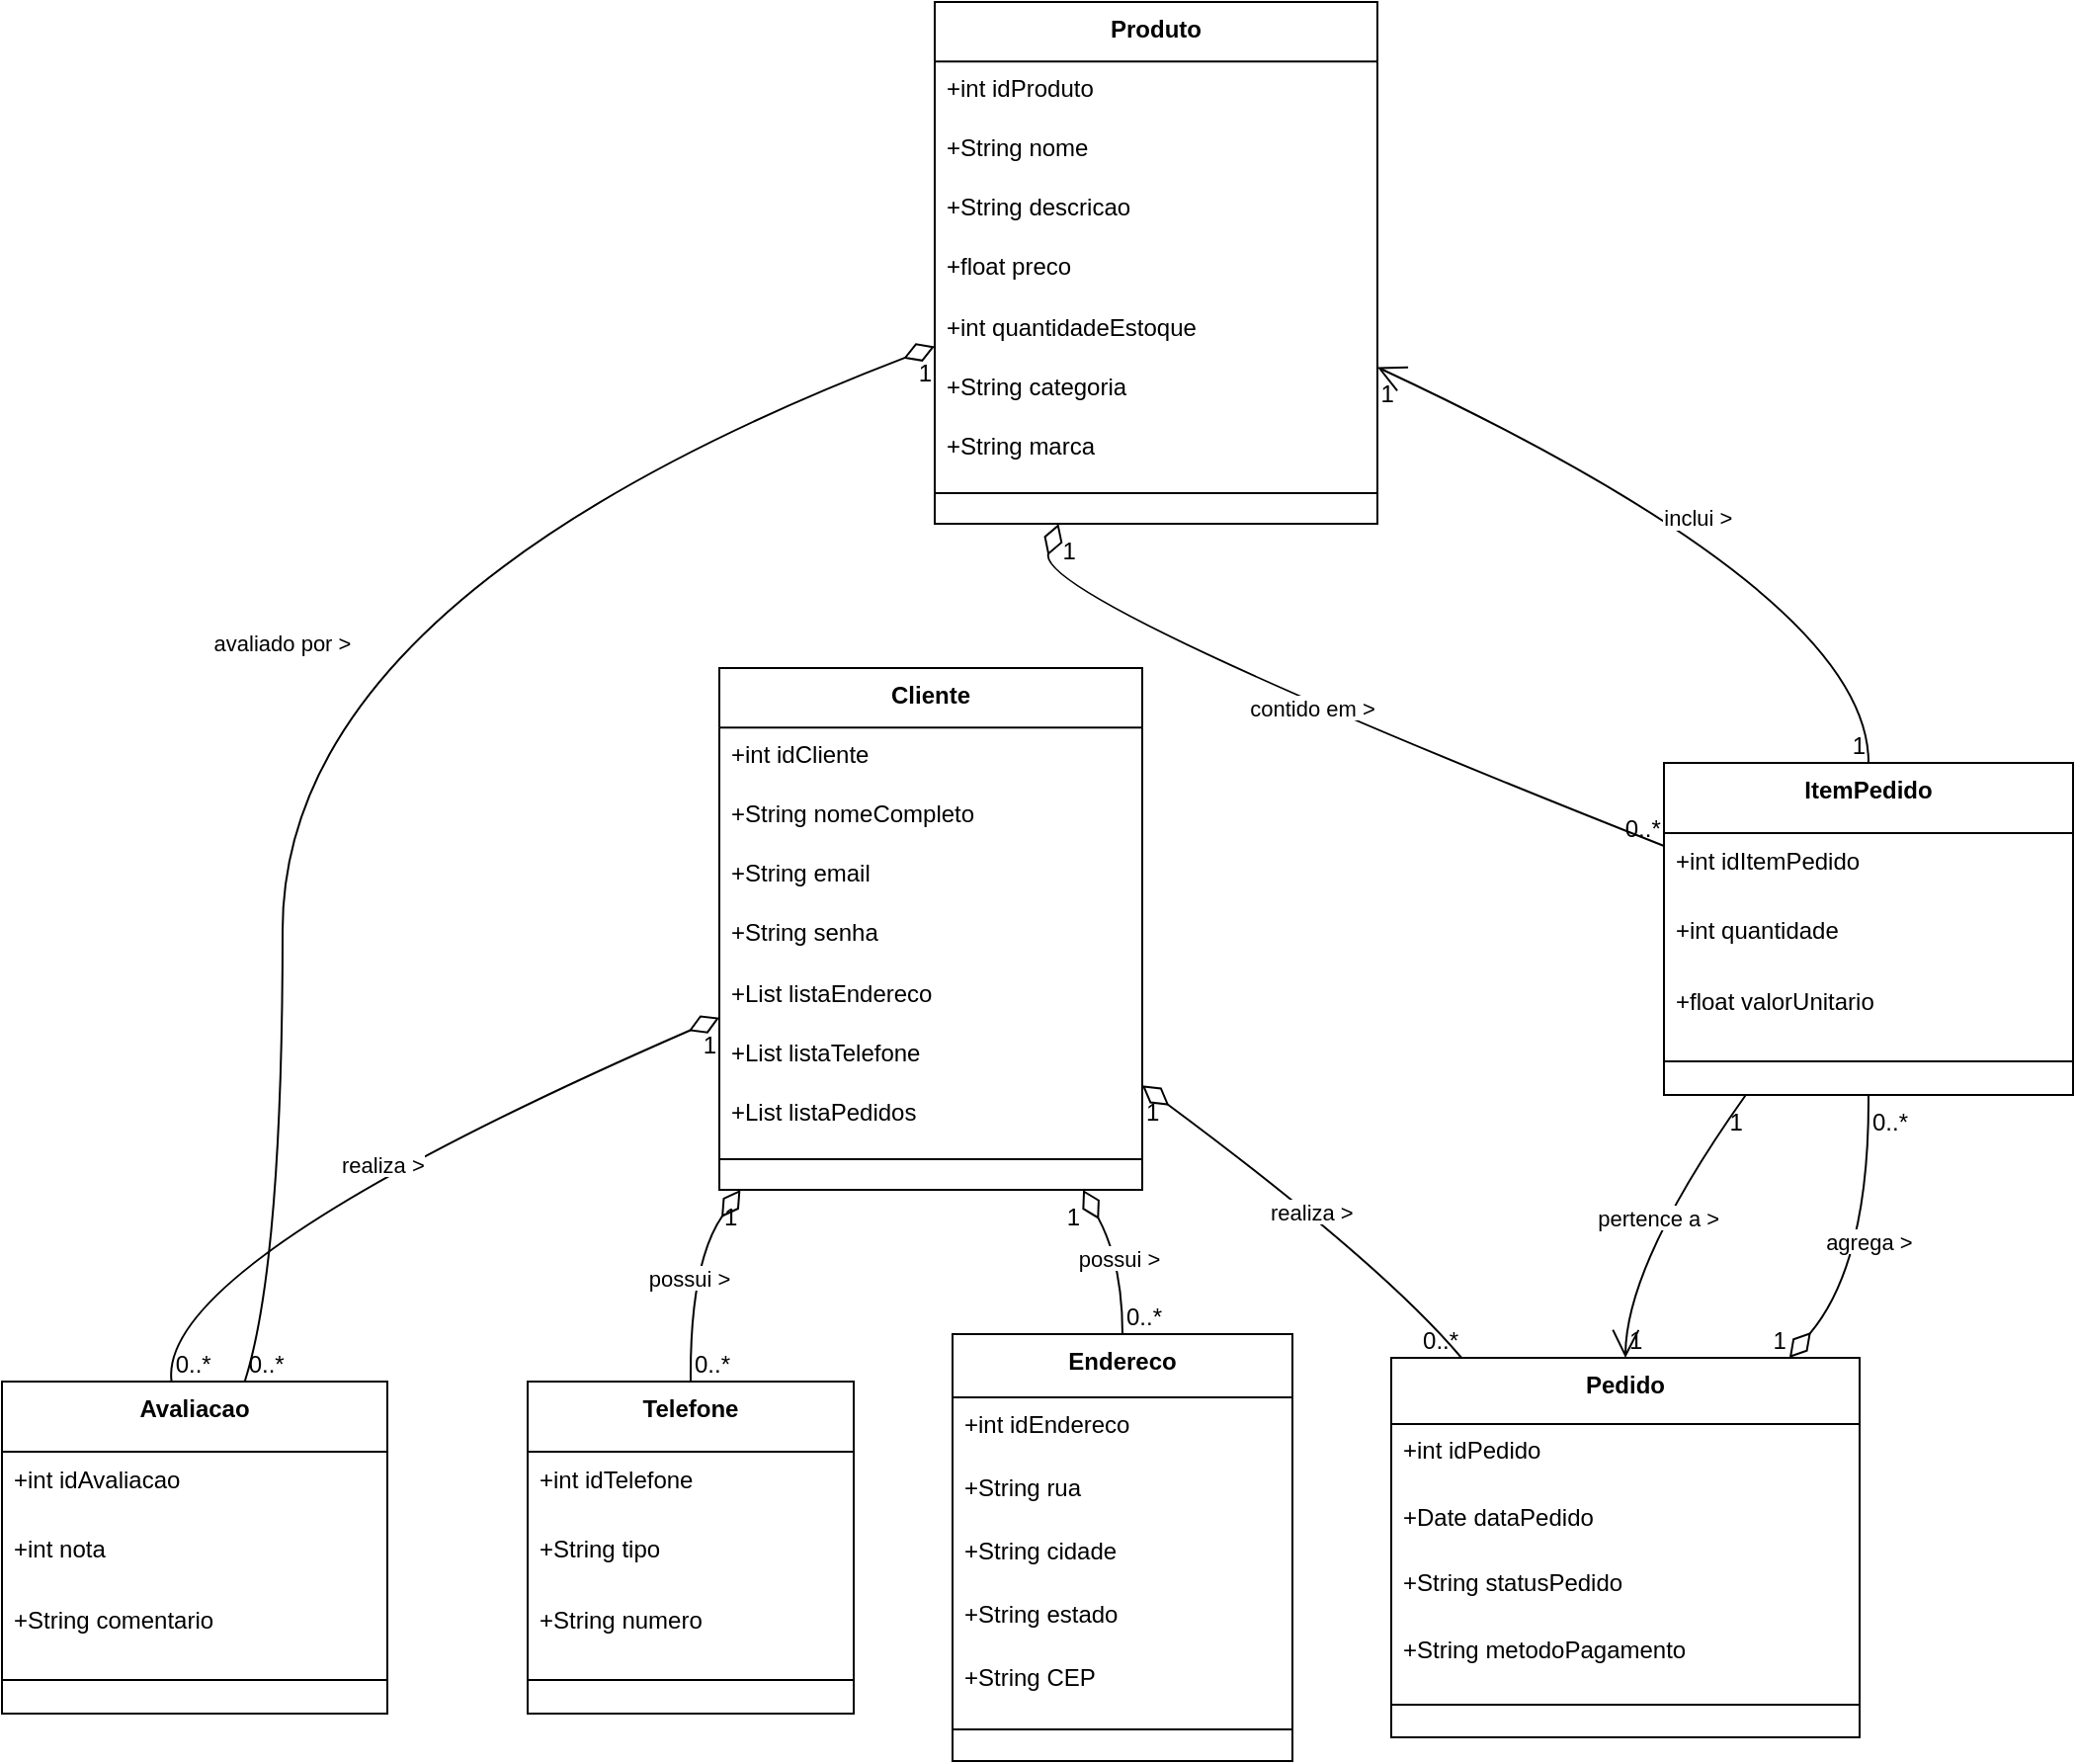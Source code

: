 <mxfile version="26.2.14">
  <diagram name="Página-1" id="iR0dnqZ3iDs1r_tojzYC">
    <mxGraphModel>
      <root>
        <mxCell id="0" />
        <mxCell id="1" parent="0" />
        <mxCell id="2" value="Produto" style="swimlane;fontStyle=1;align=center;verticalAlign=top;childLayout=stackLayout;horizontal=1;startSize=30.118;horizontalStack=0;resizeParent=1;resizeParentMax=0;resizeLast=0;collapsible=0;marginBottom=0;" vertex="1" parent="1">
          <mxGeometry x="480" y="8" width="224" height="264" as="geometry" />
        </mxCell>
        <mxCell id="3" value="+int idProduto" style="text;strokeColor=none;fillColor=none;align=left;verticalAlign=top;spacingLeft=4;spacingRight=4;overflow=hidden;rotatable=0;points=[[0,0.5],[1,0.5]];portConstraint=eastwest;" vertex="1" parent="2">
          <mxGeometry y="30" width="224" height="30" as="geometry" />
        </mxCell>
        <mxCell id="4" value="+String nome" style="text;strokeColor=none;fillColor=none;align=left;verticalAlign=top;spacingLeft=4;spacingRight=4;overflow=hidden;rotatable=0;points=[[0,0.5],[1,0.5]];portConstraint=eastwest;" vertex="1" parent="2">
          <mxGeometry y="60" width="224" height="30" as="geometry" />
        </mxCell>
        <mxCell id="5" value="+String descricao" style="text;strokeColor=none;fillColor=none;align=left;verticalAlign=top;spacingLeft=4;spacingRight=4;overflow=hidden;rotatable=0;points=[[0,0.5],[1,0.5]];portConstraint=eastwest;" vertex="1" parent="2">
          <mxGeometry y="90" width="224" height="30" as="geometry" />
        </mxCell>
        <mxCell id="6" value="+float preco" style="text;strokeColor=none;fillColor=none;align=left;verticalAlign=top;spacingLeft=4;spacingRight=4;overflow=hidden;rotatable=0;points=[[0,0.5],[1,0.5]];portConstraint=eastwest;" vertex="1" parent="2">
          <mxGeometry y="120" width="224" height="30" as="geometry" />
        </mxCell>
        <mxCell id="7" value="+int quantidadeEstoque" style="text;strokeColor=none;fillColor=none;align=left;verticalAlign=top;spacingLeft=4;spacingRight=4;overflow=hidden;rotatable=0;points=[[0,0.5],[1,0.5]];portConstraint=eastwest;" vertex="1" parent="2">
          <mxGeometry y="151" width="224" height="30" as="geometry" />
        </mxCell>
        <mxCell id="8" value="+String categoria" style="text;strokeColor=none;fillColor=none;align=left;verticalAlign=top;spacingLeft=4;spacingRight=4;overflow=hidden;rotatable=0;points=[[0,0.5],[1,0.5]];portConstraint=eastwest;" vertex="1" parent="2">
          <mxGeometry y="181" width="224" height="30" as="geometry" />
        </mxCell>
        <mxCell id="9" value="+String marca" style="text;strokeColor=none;fillColor=none;align=left;verticalAlign=top;spacingLeft=4;spacingRight=4;overflow=hidden;rotatable=0;points=[[0,0.5],[1,0.5]];portConstraint=eastwest;" vertex="1" parent="2">
          <mxGeometry y="211" width="224" height="30" as="geometry" />
        </mxCell>
        <mxCell id="10" style="line;strokeWidth=1;fillColor=none;align=left;verticalAlign=middle;spacingTop=-1;spacingLeft=3;spacingRight=3;rotatable=0;labelPosition=right;points=[];portConstraint=eastwest;strokeColor=inherit;" vertex="1" parent="2">
          <mxGeometry y="241" width="224" height="15" as="geometry" />
        </mxCell>
        <mxCell id="11" value="Cliente" style="swimlane;fontStyle=1;align=center;verticalAlign=top;childLayout=stackLayout;horizontal=1;startSize=30.118;horizontalStack=0;resizeParent=1;resizeParentMax=0;resizeLast=0;collapsible=0;marginBottom=0;" vertex="1" parent="1">
          <mxGeometry x="371" y="345" width="214" height="264" as="geometry" />
        </mxCell>
        <mxCell id="12" value="+int idCliente" style="text;strokeColor=none;fillColor=none;align=left;verticalAlign=top;spacingLeft=4;spacingRight=4;overflow=hidden;rotatable=0;points=[[0,0.5],[1,0.5]];portConstraint=eastwest;" vertex="1" parent="11">
          <mxGeometry y="30" width="214" height="30" as="geometry" />
        </mxCell>
        <mxCell id="13" value="+String nomeCompleto" style="text;strokeColor=none;fillColor=none;align=left;verticalAlign=top;spacingLeft=4;spacingRight=4;overflow=hidden;rotatable=0;points=[[0,0.5],[1,0.5]];portConstraint=eastwest;" vertex="1" parent="11">
          <mxGeometry y="60" width="214" height="30" as="geometry" />
        </mxCell>
        <mxCell id="14" value="+String email" style="text;strokeColor=none;fillColor=none;align=left;verticalAlign=top;spacingLeft=4;spacingRight=4;overflow=hidden;rotatable=0;points=[[0,0.5],[1,0.5]];portConstraint=eastwest;" vertex="1" parent="11">
          <mxGeometry y="90" width="214" height="30" as="geometry" />
        </mxCell>
        <mxCell id="15" value="+String senha" style="text;strokeColor=none;fillColor=none;align=left;verticalAlign=top;spacingLeft=4;spacingRight=4;overflow=hidden;rotatable=0;points=[[0,0.5],[1,0.5]];portConstraint=eastwest;" vertex="1" parent="11">
          <mxGeometry y="120" width="214" height="30" as="geometry" />
        </mxCell>
        <mxCell id="16" value="+List listaEndereco" style="text;strokeColor=none;fillColor=none;align=left;verticalAlign=top;spacingLeft=4;spacingRight=4;overflow=hidden;rotatable=0;points=[[0,0.5],[1,0.5]];portConstraint=eastwest;" vertex="1" parent="11">
          <mxGeometry y="151" width="214" height="30" as="geometry" />
        </mxCell>
        <mxCell id="17" value="+List listaTelefone" style="text;strokeColor=none;fillColor=none;align=left;verticalAlign=top;spacingLeft=4;spacingRight=4;overflow=hidden;rotatable=0;points=[[0,0.5],[1,0.5]];portConstraint=eastwest;" vertex="1" parent="11">
          <mxGeometry y="181" width="214" height="30" as="geometry" />
        </mxCell>
        <mxCell id="18" value="+List listaPedidos" style="text;strokeColor=none;fillColor=none;align=left;verticalAlign=top;spacingLeft=4;spacingRight=4;overflow=hidden;rotatable=0;points=[[0,0.5],[1,0.5]];portConstraint=eastwest;" vertex="1" parent="11">
          <mxGeometry y="211" width="214" height="30" as="geometry" />
        </mxCell>
        <mxCell id="19" style="line;strokeWidth=1;fillColor=none;align=left;verticalAlign=middle;spacingTop=-1;spacingLeft=3;spacingRight=3;rotatable=0;labelPosition=right;points=[];portConstraint=eastwest;strokeColor=inherit;" vertex="1" parent="11">
          <mxGeometry y="241" width="214" height="15" as="geometry" />
        </mxCell>
        <mxCell id="20" value="Endereco" style="swimlane;fontStyle=1;align=center;verticalAlign=top;childLayout=stackLayout;horizontal=1;startSize=32;horizontalStack=0;resizeParent=1;resizeParentMax=0;resizeLast=0;collapsible=0;marginBottom=0;" vertex="1" parent="1">
          <mxGeometry x="489" y="682" width="172" height="216" as="geometry" />
        </mxCell>
        <mxCell id="21" value="+int idEndereco" style="text;strokeColor=none;fillColor=none;align=left;verticalAlign=top;spacingLeft=4;spacingRight=4;overflow=hidden;rotatable=0;points=[[0,0.5],[1,0.5]];portConstraint=eastwest;" vertex="1" parent="20">
          <mxGeometry y="32" width="172" height="32" as="geometry" />
        </mxCell>
        <mxCell id="22" value="+String rua" style="text;strokeColor=none;fillColor=none;align=left;verticalAlign=top;spacingLeft=4;spacingRight=4;overflow=hidden;rotatable=0;points=[[0,0.5],[1,0.5]];portConstraint=eastwest;" vertex="1" parent="20">
          <mxGeometry y="64" width="172" height="32" as="geometry" />
        </mxCell>
        <mxCell id="23" value="+String cidade" style="text;strokeColor=none;fillColor=none;align=left;verticalAlign=top;spacingLeft=4;spacingRight=4;overflow=hidden;rotatable=0;points=[[0,0.5],[1,0.5]];portConstraint=eastwest;" vertex="1" parent="20">
          <mxGeometry y="96" width="172" height="32" as="geometry" />
        </mxCell>
        <mxCell id="24" value="+String estado" style="text;strokeColor=none;fillColor=none;align=left;verticalAlign=top;spacingLeft=4;spacingRight=4;overflow=hidden;rotatable=0;points=[[0,0.5],[1,0.5]];portConstraint=eastwest;" vertex="1" parent="20">
          <mxGeometry y="128" width="172" height="32" as="geometry" />
        </mxCell>
        <mxCell id="25" value="+String CEP" style="text;strokeColor=none;fillColor=none;align=left;verticalAlign=top;spacingLeft=4;spacingRight=4;overflow=hidden;rotatable=0;points=[[0,0.5],[1,0.5]];portConstraint=eastwest;" vertex="1" parent="20">
          <mxGeometry y="160" width="172" height="32" as="geometry" />
        </mxCell>
        <mxCell id="26" style="line;strokeWidth=1;fillColor=none;align=left;verticalAlign=middle;spacingTop=-1;spacingLeft=3;spacingRight=3;rotatable=0;labelPosition=right;points=[];portConstraint=eastwest;strokeColor=inherit;" vertex="1" parent="20">
          <mxGeometry y="192" width="172" height="16" as="geometry" />
        </mxCell>
        <mxCell id="27" value="Telefone" style="swimlane;fontStyle=1;align=center;verticalAlign=top;childLayout=stackLayout;horizontal=1;startSize=35.556;horizontalStack=0;resizeParent=1;resizeParentMax=0;resizeLast=0;collapsible=0;marginBottom=0;" vertex="1" parent="1">
          <mxGeometry x="274" y="706" width="165" height="168" as="geometry" />
        </mxCell>
        <mxCell id="28" value="+int idTelefone" style="text;strokeColor=none;fillColor=none;align=left;verticalAlign=top;spacingLeft=4;spacingRight=4;overflow=hidden;rotatable=0;points=[[0,0.5],[1,0.5]];portConstraint=eastwest;" vertex="1" parent="27">
          <mxGeometry y="36" width="165" height="36" as="geometry" />
        </mxCell>
        <mxCell id="29" value="+String tipo" style="text;strokeColor=none;fillColor=none;align=left;verticalAlign=top;spacingLeft=4;spacingRight=4;overflow=hidden;rotatable=0;points=[[0,0.5],[1,0.5]];portConstraint=eastwest;" vertex="1" parent="27">
          <mxGeometry y="71" width="165" height="36" as="geometry" />
        </mxCell>
        <mxCell id="30" value="+String numero" style="text;strokeColor=none;fillColor=none;align=left;verticalAlign=top;spacingLeft=4;spacingRight=4;overflow=hidden;rotatable=0;points=[[0,0.5],[1,0.5]];portConstraint=eastwest;" vertex="1" parent="27">
          <mxGeometry y="107" width="165" height="36" as="geometry" />
        </mxCell>
        <mxCell id="31" style="line;strokeWidth=1;fillColor=none;align=left;verticalAlign=middle;spacingTop=-1;spacingLeft=3;spacingRight=3;rotatable=0;labelPosition=right;points=[];portConstraint=eastwest;strokeColor=inherit;" vertex="1" parent="27">
          <mxGeometry y="142" width="165" height="18" as="geometry" />
        </mxCell>
        <mxCell id="32" value="Pedido" style="swimlane;fontStyle=1;align=center;verticalAlign=top;childLayout=stackLayout;horizontal=1;startSize=33.455;horizontalStack=0;resizeParent=1;resizeParentMax=0;resizeLast=0;collapsible=0;marginBottom=0;" vertex="1" parent="1">
          <mxGeometry x="711" y="694" width="237" height="192" as="geometry" />
        </mxCell>
        <mxCell id="33" value="+int idPedido" style="text;strokeColor=none;fillColor=none;align=left;verticalAlign=top;spacingLeft=4;spacingRight=4;overflow=hidden;rotatable=0;points=[[0,0.5],[1,0.5]];portConstraint=eastwest;" vertex="1" parent="32">
          <mxGeometry y="33" width="237" height="33" as="geometry" />
        </mxCell>
        <mxCell id="34" value="+Date dataPedido" style="text;strokeColor=none;fillColor=none;align=left;verticalAlign=top;spacingLeft=4;spacingRight=4;overflow=hidden;rotatable=0;points=[[0,0.5],[1,0.5]];portConstraint=eastwest;" vertex="1" parent="32">
          <mxGeometry y="67" width="237" height="33" as="geometry" />
        </mxCell>
        <mxCell id="35" value="+String statusPedido" style="text;strokeColor=none;fillColor=none;align=left;verticalAlign=top;spacingLeft=4;spacingRight=4;overflow=hidden;rotatable=0;points=[[0,0.5],[1,0.5]];portConstraint=eastwest;" vertex="1" parent="32">
          <mxGeometry y="100" width="237" height="33" as="geometry" />
        </mxCell>
        <mxCell id="36" value="+String metodoPagamento" style="text;strokeColor=none;fillColor=none;align=left;verticalAlign=top;spacingLeft=4;spacingRight=4;overflow=hidden;rotatable=0;points=[[0,0.5],[1,0.5]];portConstraint=eastwest;" vertex="1" parent="32">
          <mxGeometry y="134" width="237" height="33" as="geometry" />
        </mxCell>
        <mxCell id="37" style="line;strokeWidth=1;fillColor=none;align=left;verticalAlign=middle;spacingTop=-1;spacingLeft=3;spacingRight=3;rotatable=0;labelPosition=right;points=[];portConstraint=eastwest;strokeColor=inherit;" vertex="1" parent="32">
          <mxGeometry y="167" width="237" height="17" as="geometry" />
        </mxCell>
        <mxCell id="38" value="ItemPedido" style="swimlane;fontStyle=1;align=center;verticalAlign=top;childLayout=stackLayout;horizontal=1;startSize=35.556;horizontalStack=0;resizeParent=1;resizeParentMax=0;resizeLast=0;collapsible=0;marginBottom=0;" vertex="1" parent="1">
          <mxGeometry x="849" y="393" width="207" height="168" as="geometry" />
        </mxCell>
        <mxCell id="39" value="+int idItemPedido" style="text;strokeColor=none;fillColor=none;align=left;verticalAlign=top;spacingLeft=4;spacingRight=4;overflow=hidden;rotatable=0;points=[[0,0.5],[1,0.5]];portConstraint=eastwest;" vertex="1" parent="38">
          <mxGeometry y="36" width="207" height="36" as="geometry" />
        </mxCell>
        <mxCell id="40" value="+int quantidade" style="text;strokeColor=none;fillColor=none;align=left;verticalAlign=top;spacingLeft=4;spacingRight=4;overflow=hidden;rotatable=0;points=[[0,0.5],[1,0.5]];portConstraint=eastwest;" vertex="1" parent="38">
          <mxGeometry y="71" width="207" height="36" as="geometry" />
        </mxCell>
        <mxCell id="41" value="+float valorUnitario" style="text;strokeColor=none;fillColor=none;align=left;verticalAlign=top;spacingLeft=4;spacingRight=4;overflow=hidden;rotatable=0;points=[[0,0.5],[1,0.5]];portConstraint=eastwest;" vertex="1" parent="38">
          <mxGeometry y="107" width="207" height="36" as="geometry" />
        </mxCell>
        <mxCell id="42" style="line;strokeWidth=1;fillColor=none;align=left;verticalAlign=middle;spacingTop=-1;spacingLeft=3;spacingRight=3;rotatable=0;labelPosition=right;points=[];portConstraint=eastwest;strokeColor=inherit;" vertex="1" parent="38">
          <mxGeometry y="142" width="207" height="18" as="geometry" />
        </mxCell>
        <mxCell id="43" value="Avaliacao" style="swimlane;fontStyle=1;align=center;verticalAlign=top;childLayout=stackLayout;horizontal=1;startSize=35.556;horizontalStack=0;resizeParent=1;resizeParentMax=0;resizeLast=0;collapsible=0;marginBottom=0;" vertex="1" parent="1">
          <mxGeometry x="8" y="706" width="195" height="168" as="geometry" />
        </mxCell>
        <mxCell id="44" value="+int idAvaliacao" style="text;strokeColor=none;fillColor=none;align=left;verticalAlign=top;spacingLeft=4;spacingRight=4;overflow=hidden;rotatable=0;points=[[0,0.5],[1,0.5]];portConstraint=eastwest;" vertex="1" parent="43">
          <mxGeometry y="36" width="195" height="36" as="geometry" />
        </mxCell>
        <mxCell id="45" value="+int nota" style="text;strokeColor=none;fillColor=none;align=left;verticalAlign=top;spacingLeft=4;spacingRight=4;overflow=hidden;rotatable=0;points=[[0,0.5],[1,0.5]];portConstraint=eastwest;" vertex="1" parent="43">
          <mxGeometry y="71" width="195" height="36" as="geometry" />
        </mxCell>
        <mxCell id="46" value="+String comentario" style="text;strokeColor=none;fillColor=none;align=left;verticalAlign=top;spacingLeft=4;spacingRight=4;overflow=hidden;rotatable=0;points=[[0,0.5],[1,0.5]];portConstraint=eastwest;" vertex="1" parent="43">
          <mxGeometry y="107" width="195" height="36" as="geometry" />
        </mxCell>
        <mxCell id="47" style="line;strokeWidth=1;fillColor=none;align=left;verticalAlign=middle;spacingTop=-1;spacingLeft=3;spacingRight=3;rotatable=0;labelPosition=right;points=[];portConstraint=eastwest;strokeColor=inherit;" vertex="1" parent="43">
          <mxGeometry y="142" width="195" height="18" as="geometry" />
        </mxCell>
        <mxCell id="48" value="possui &gt;" style="curved=1;startArrow=diamondThin;startSize=14;startFill=0;endArrow=none;exitX=0.86;exitY=1;entryX=0.5;entryY=0;" edge="1" parent="1" source="11" target="20">
          <mxGeometry relative="1" as="geometry">
            <Array as="points">
              <mxPoint x="575" y="646" />
            </Array>
          </mxGeometry>
        </mxCell>
        <mxCell id="49" value="1" style="edgeLabel;resizable=0;labelBackgroundColor=none;fontSize=12;align=right;verticalAlign=top;" vertex="1" parent="48">
          <mxGeometry x="-1" relative="1" as="geometry" />
        </mxCell>
        <mxCell id="50" value="0..*" style="edgeLabel;resizable=0;labelBackgroundColor=none;fontSize=12;align=left;verticalAlign=bottom;" vertex="1" parent="48">
          <mxGeometry x="1" relative="1" as="geometry" />
        </mxCell>
        <mxCell id="51" value="possui &gt;" style="curved=1;startArrow=diamondThin;startSize=14;startFill=0;endArrow=none;exitX=0.05;exitY=1;entryX=0.5;entryY=0;" edge="1" parent="1" source="11" target="27">
          <mxGeometry relative="1" as="geometry">
            <Array as="points">
              <mxPoint x="356" y="646" />
            </Array>
          </mxGeometry>
        </mxCell>
        <mxCell id="52" value="1" style="edgeLabel;resizable=0;labelBackgroundColor=none;fontSize=12;align=right;verticalAlign=top;" vertex="1" parent="51">
          <mxGeometry x="-1" relative="1" as="geometry" />
        </mxCell>
        <mxCell id="53" value="0..*" style="edgeLabel;resizable=0;labelBackgroundColor=none;fontSize=12;align=left;verticalAlign=bottom;" vertex="1" parent="51">
          <mxGeometry x="1" relative="1" as="geometry" />
        </mxCell>
        <mxCell id="54" value="realiza &gt;" style="curved=1;startArrow=diamondThin;startSize=14;startFill=0;endArrow=none;exitX=1;exitY=0.8;entryX=0.15;entryY=0;" edge="1" parent="1" source="11" target="32">
          <mxGeometry relative="1" as="geometry">
            <Array as="points">
              <mxPoint x="706" y="646" />
            </Array>
          </mxGeometry>
        </mxCell>
        <mxCell id="55" value="1" style="edgeLabel;resizable=0;labelBackgroundColor=none;fontSize=12;align=left;verticalAlign=top;" vertex="1" parent="54">
          <mxGeometry x="-1" relative="1" as="geometry" />
        </mxCell>
        <mxCell id="56" value="0..*" style="edgeLabel;resizable=0;labelBackgroundColor=none;fontSize=12;align=right;verticalAlign=bottom;" vertex="1" parent="54">
          <mxGeometry x="1" relative="1" as="geometry" />
        </mxCell>
        <mxCell id="57" value="agrega &gt;" style="curved=1;startArrow=diamondThin;startSize=14;startFill=0;endArrow=none;exitX=0.85;exitY=0;entryX=0.5;entryY=1;" edge="1" parent="1" source="32" target="38">
          <mxGeometry relative="1" as="geometry">
            <Array as="points">
              <mxPoint x="953" y="646" />
            </Array>
          </mxGeometry>
        </mxCell>
        <mxCell id="58" value="1" style="edgeLabel;resizable=0;labelBackgroundColor=none;fontSize=12;align=right;verticalAlign=bottom;" vertex="1" parent="57">
          <mxGeometry x="-1" relative="1" as="geometry" />
        </mxCell>
        <mxCell id="59" value="0..*" style="edgeLabel;resizable=0;labelBackgroundColor=none;fontSize=12;align=left;verticalAlign=top;" vertex="1" parent="57">
          <mxGeometry x="1" relative="1" as="geometry" />
        </mxCell>
        <mxCell id="60" value="contido em &gt;" style="curved=1;startArrow=diamondThin;startSize=14;startFill=0;endArrow=none;exitX=0.28;exitY=1;entryX=0;entryY=0.25;" edge="1" parent="1" source="2" target="38">
          <mxGeometry relative="1" as="geometry">
            <Array as="points">
              <mxPoint x="530" y="309" />
            </Array>
          </mxGeometry>
        </mxCell>
        <mxCell id="61" value="1" style="edgeLabel;resizable=0;labelBackgroundColor=none;fontSize=12;align=left;verticalAlign=top;" vertex="1" parent="60">
          <mxGeometry x="-1" relative="1" as="geometry" />
        </mxCell>
        <mxCell id="62" value="0..*" style="edgeLabel;resizable=0;labelBackgroundColor=none;fontSize=12;align=right;verticalAlign=bottom;" vertex="1" parent="60">
          <mxGeometry x="1" relative="1" as="geometry" />
        </mxCell>
        <mxCell id="63" value="realiza &gt;" style="curved=1;startArrow=diamondThin;startSize=14;startFill=0;endArrow=none;exitX=0;exitY=0.67;entryX=0.44;entryY=0;" edge="1" parent="1" source="11" target="43">
          <mxGeometry relative="1" as="geometry">
            <Array as="points">
              <mxPoint x="86" y="646" />
            </Array>
          </mxGeometry>
        </mxCell>
        <mxCell id="64" value="1" style="edgeLabel;resizable=0;labelBackgroundColor=none;fontSize=12;align=right;verticalAlign=top;" vertex="1" parent="63">
          <mxGeometry x="-1" relative="1" as="geometry" />
        </mxCell>
        <mxCell id="65" value="0..*" style="edgeLabel;resizable=0;labelBackgroundColor=none;fontSize=12;align=left;verticalAlign=bottom;" vertex="1" parent="63">
          <mxGeometry x="1" relative="1" as="geometry" />
        </mxCell>
        <mxCell id="66" value="avaliado por &gt;" style="curved=1;startArrow=diamondThin;startSize=14;startFill=0;endArrow=none;exitX=0;exitY=0.66;entryX=0.63;entryY=0;" edge="1" parent="1" source="2" target="43">
          <mxGeometry relative="1" as="geometry">
            <Array as="points">
              <mxPoint x="150" y="309" />
              <mxPoint x="150" y="646" />
            </Array>
          </mxGeometry>
        </mxCell>
        <mxCell id="67" value="1" style="edgeLabel;resizable=0;labelBackgroundColor=none;fontSize=12;align=right;verticalAlign=top;" vertex="1" parent="66">
          <mxGeometry x="-1" relative="1" as="geometry" />
        </mxCell>
        <mxCell id="68" value="0..*" style="edgeLabel;resizable=0;labelBackgroundColor=none;fontSize=12;align=left;verticalAlign=bottom;" vertex="1" parent="66">
          <mxGeometry x="1" relative="1" as="geometry" />
        </mxCell>
        <mxCell id="69" value="inclui &gt;" style="curved=1;startArrow=none;endArrow=open;endSize=12;exitX=0.5;exitY=0;entryX=1;entryY=0.7;" edge="1" parent="1" source="38" target="2">
          <mxGeometry relative="1" as="geometry">
            <Array as="points">
              <mxPoint x="953" y="309" />
            </Array>
          </mxGeometry>
        </mxCell>
        <mxCell id="70" value="1" style="edgeLabel;resizable=0;labelBackgroundColor=none;fontSize=12;align=right;verticalAlign=bottom;" vertex="1" parent="69">
          <mxGeometry x="-1" relative="1" as="geometry" />
        </mxCell>
        <mxCell id="71" value="1" style="edgeLabel;resizable=0;labelBackgroundColor=none;fontSize=12;align=left;verticalAlign=top;" vertex="1" parent="69">
          <mxGeometry x="1" relative="1" as="geometry" />
        </mxCell>
        <mxCell id="72" value="pertence a &gt;" style="curved=1;startArrow=none;endArrow=open;endSize=12;exitX=0.2;exitY=1;entryX=0.5;entryY=0;" edge="1" parent="1" source="38" target="32">
          <mxGeometry relative="1" as="geometry">
            <Array as="points">
              <mxPoint x="830" y="646" />
            </Array>
          </mxGeometry>
        </mxCell>
        <mxCell id="73" value="1" style="edgeLabel;resizable=0;labelBackgroundColor=none;fontSize=12;align=right;verticalAlign=top;" vertex="1" parent="72">
          <mxGeometry x="-1" relative="1" as="geometry" />
        </mxCell>
        <mxCell id="74" value="1" style="edgeLabel;resizable=0;labelBackgroundColor=none;fontSize=12;align=left;verticalAlign=bottom;" vertex="1" parent="72">
          <mxGeometry x="1" relative="1" as="geometry" />
        </mxCell>
      </root>
    </mxGraphModel>
  </diagram>
</mxfile>
